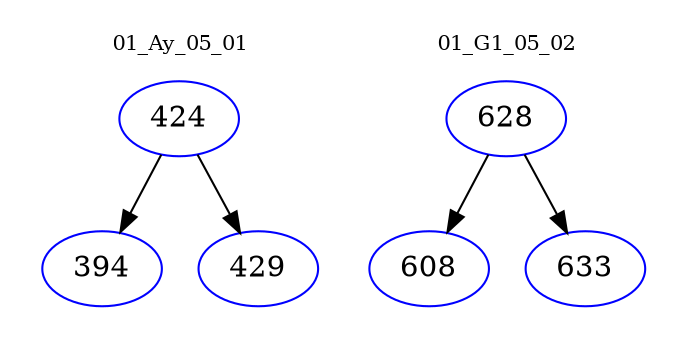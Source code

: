 digraph{
subgraph cluster_0 {
color = white
label = "01_Ay_05_01";
fontsize=10;
T0_424 [label="424", color="blue"]
T0_424 -> T0_394 [color="black"]
T0_394 [label="394", color="blue"]
T0_424 -> T0_429 [color="black"]
T0_429 [label="429", color="blue"]
}
subgraph cluster_1 {
color = white
label = "01_G1_05_02";
fontsize=10;
T1_628 [label="628", color="blue"]
T1_628 -> T1_608 [color="black"]
T1_608 [label="608", color="blue"]
T1_628 -> T1_633 [color="black"]
T1_633 [label="633", color="blue"]
}
}
